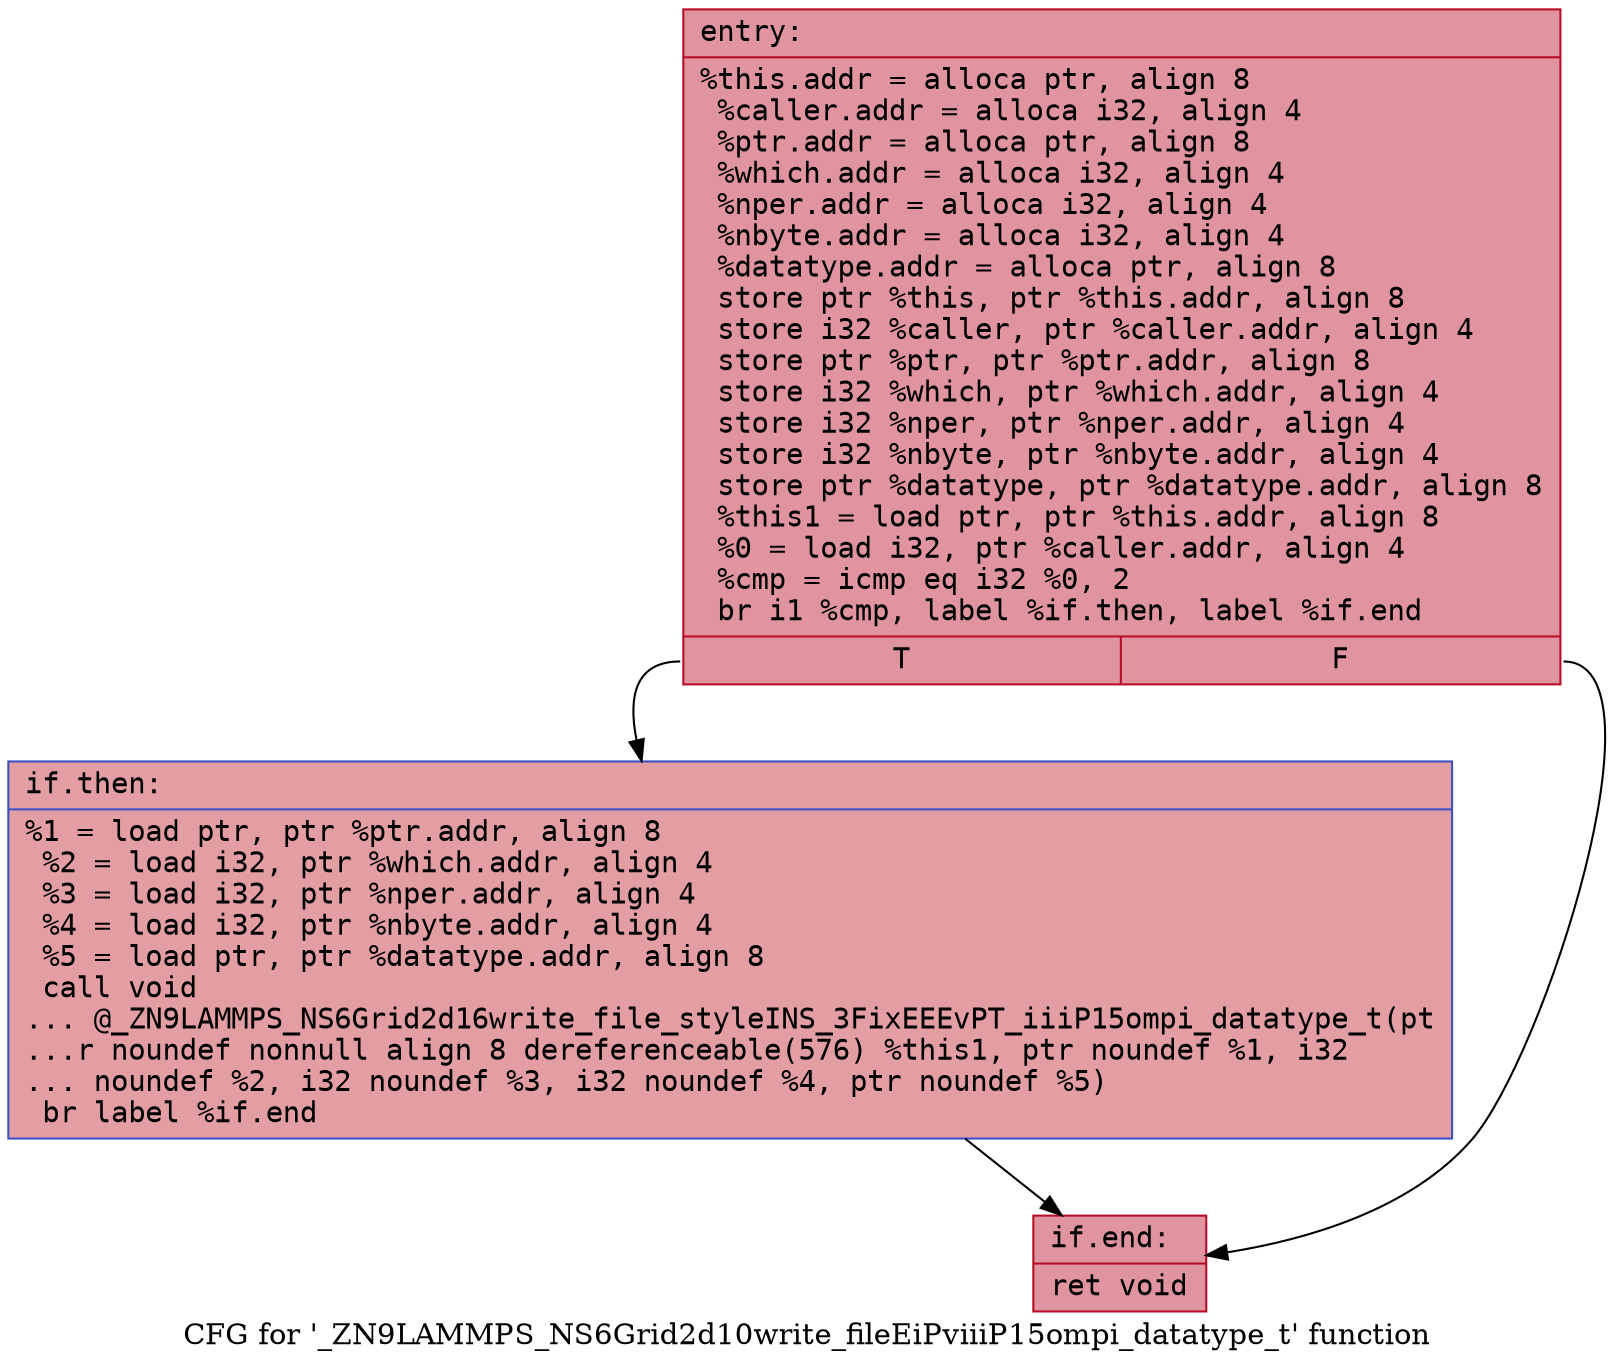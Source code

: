 digraph "CFG for '_ZN9LAMMPS_NS6Grid2d10write_fileEiPviiiP15ompi_datatype_t' function" {
	label="CFG for '_ZN9LAMMPS_NS6Grid2d10write_fileEiPviiiP15ompi_datatype_t' function";

	Node0x560f90f35930 [shape=record,color="#b70d28ff", style=filled, fillcolor="#b70d2870" fontname="Courier",label="{entry:\l|  %this.addr = alloca ptr, align 8\l  %caller.addr = alloca i32, align 4\l  %ptr.addr = alloca ptr, align 8\l  %which.addr = alloca i32, align 4\l  %nper.addr = alloca i32, align 4\l  %nbyte.addr = alloca i32, align 4\l  %datatype.addr = alloca ptr, align 8\l  store ptr %this, ptr %this.addr, align 8\l  store i32 %caller, ptr %caller.addr, align 4\l  store ptr %ptr, ptr %ptr.addr, align 8\l  store i32 %which, ptr %which.addr, align 4\l  store i32 %nper, ptr %nper.addr, align 4\l  store i32 %nbyte, ptr %nbyte.addr, align 4\l  store ptr %datatype, ptr %datatype.addr, align 8\l  %this1 = load ptr, ptr %this.addr, align 8\l  %0 = load i32, ptr %caller.addr, align 4\l  %cmp = icmp eq i32 %0, 2\l  br i1 %cmp, label %if.then, label %if.end\l|{<s0>T|<s1>F}}"];
	Node0x560f90f35930:s0 -> Node0x560f90f35a10[tooltip="entry -> if.then\nProbability 50.00%" ];
	Node0x560f90f35930:s1 -> Node0x560f90f36ad0[tooltip="entry -> if.end\nProbability 50.00%" ];
	Node0x560f90f35a10 [shape=record,color="#3d50c3ff", style=filled, fillcolor="#be242e70" fontname="Courier",label="{if.then:\l|  %1 = load ptr, ptr %ptr.addr, align 8\l  %2 = load i32, ptr %which.addr, align 4\l  %3 = load i32, ptr %nper.addr, align 4\l  %4 = load i32, ptr %nbyte.addr, align 4\l  %5 = load ptr, ptr %datatype.addr, align 8\l  call void\l... @_ZN9LAMMPS_NS6Grid2d16write_file_styleINS_3FixEEEvPT_iiiP15ompi_datatype_t(pt\l...r noundef nonnull align 8 dereferenceable(576) %this1, ptr noundef %1, i32\l... noundef %2, i32 noundef %3, i32 noundef %4, ptr noundef %5)\l  br label %if.end\l}"];
	Node0x560f90f35a10 -> Node0x560f90f36ad0[tooltip="if.then -> if.end\nProbability 100.00%" ];
	Node0x560f90f36ad0 [shape=record,color="#b70d28ff", style=filled, fillcolor="#b70d2870" fontname="Courier",label="{if.end:\l|  ret void\l}"];
}
